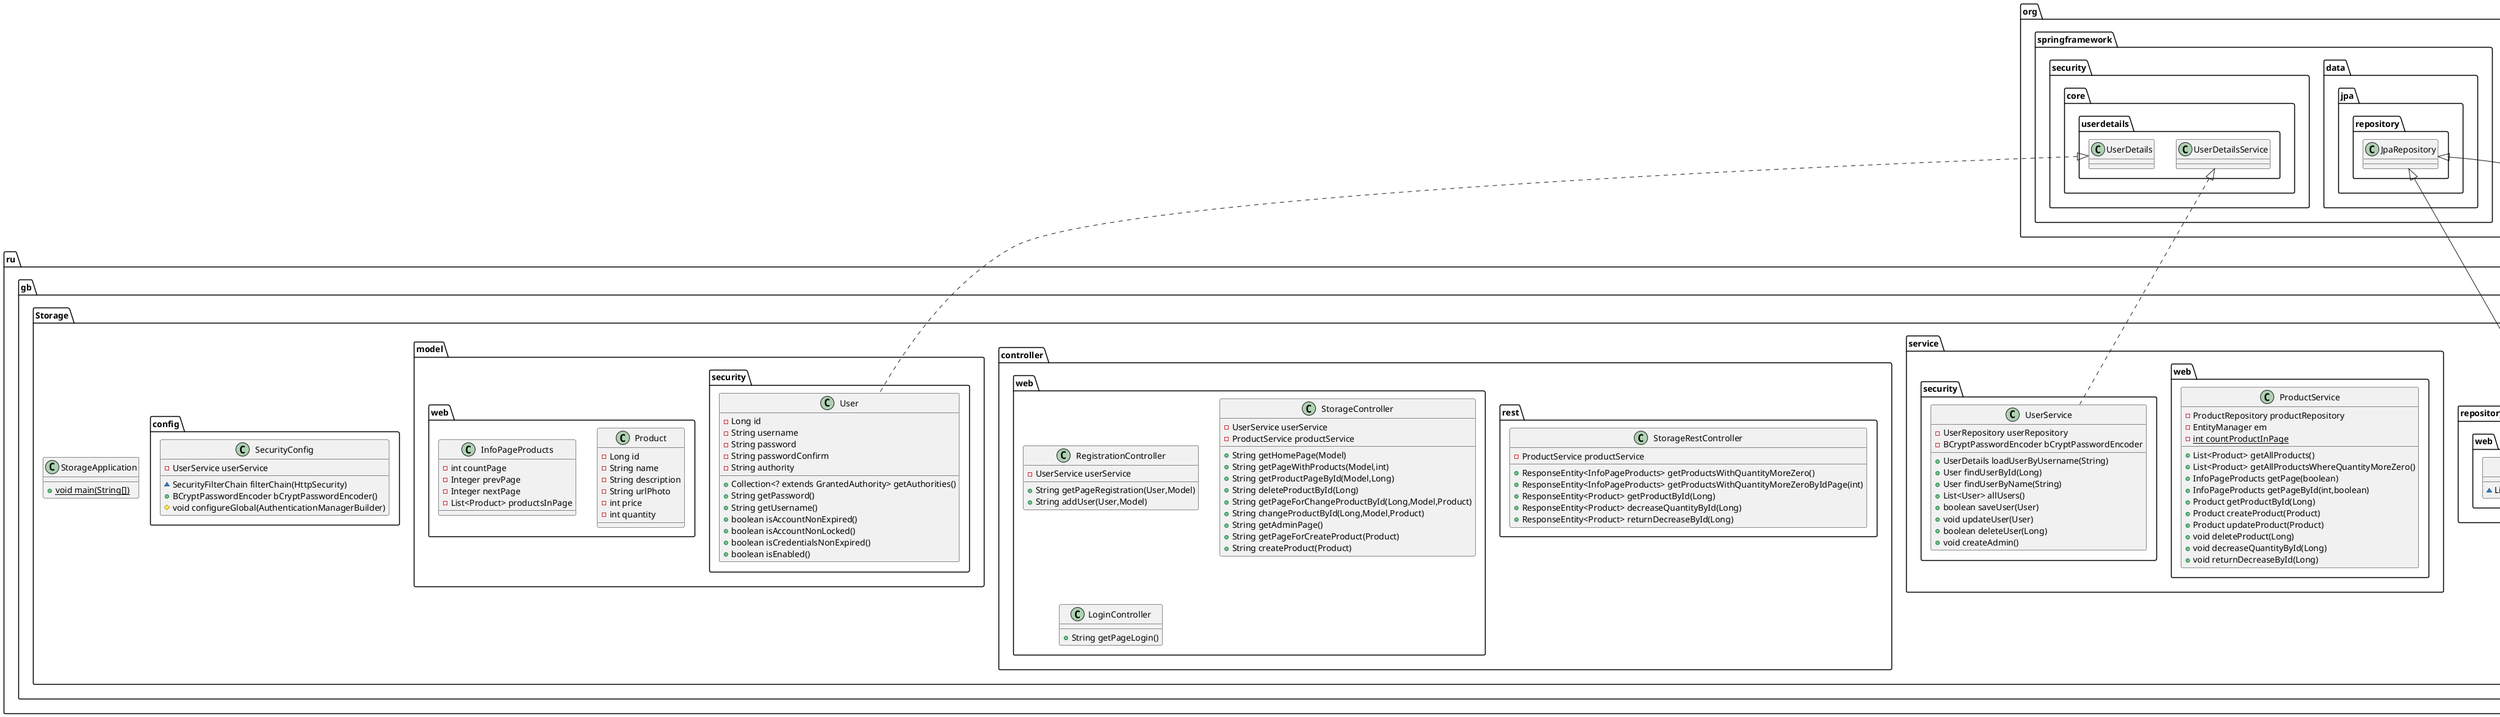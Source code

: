 @startuml
interface ru.gb.Storage.repository.security.UserRepository {
~ User findByUsername(String)
}

class ru.gb.Storage.service.web.ProductService {
- ProductRepository productRepository
- EntityManager em
- {static} int countProductInPage
+ List<Product> getAllProducts()
+ List<Product> getAllProductsWhereQuantityMoreZero()
+ InfoPageProducts getPage(boolean)
+ InfoPageProducts getPageById(int,boolean)
+ Product getProductById(Long)
+ Product createProduct(Product)
+ Product updateProduct(Product)
+ void deleteProduct(Long)
+ void decreaseQuantityById(Long)
+ void returnDecreaseById(Long)
}


class ru.gb.Storage.controller.rest.StorageRestController {
- ProductService productService
+ ResponseEntity<InfoPageProducts> getProductsWithQuantityMoreZero()
+ ResponseEntity<InfoPageProducts> getProductsWithQuantityMoreZeroByIdPage(int)
+ ResponseEntity<Product> getProductById(Long)
+ ResponseEntity<Product> decreaseQuantityById(Long)
+ ResponseEntity<Product> returnDecreaseById(Long)
}


class ru.gb.Storage.model.security.User {
- Long id
- String username
- String password
- String passwordConfirm
- String authority
+ Collection<? extends GrantedAuthority> getAuthorities()
+ String getPassword()
+ String getUsername()
+ boolean isAccountNonExpired()
+ boolean isAccountNonLocked()
+ boolean isCredentialsNonExpired()
+ boolean isEnabled()
}


class ru.gb.Storage.controller.web.RegistrationController {
- UserService userService
+ String getPageRegistration(User,Model)
+ String addUser(User,Model)
}


class ru.gb.Storage.config.SecurityConfig {
- UserService userService
~ SecurityFilterChain filterChain(HttpSecurity)
+ BCryptPasswordEncoder bCryptPasswordEncoder()
# void configureGlobal(AuthenticationManagerBuilder)
}


class ru.gb.Storage.controller.web.StorageController {
- UserService userService
- ProductService productService
+ String getHomePage(Model)
+ String getPageWithProducts(Model,int)
+ String getProductPageById(Model,Long)
+ String deleteProductById(Long)
+ String getPageForChangeProductById(Long,Model,Product)
+ String changeProductById(Long,Model,Product)
+ String getAdminPage()
+ String getPageForCreateProduct(Product)
+ String createProduct(Product)
}


class ru.gb.Storage.model.web.Product {
- Long id
- String name
- String description
- String urlPhoto
- int price
- int quantity
}

class ru.gb.Storage.service.security.UserService {
- UserRepository userRepository
- BCryptPasswordEncoder bCryptPasswordEncoder
+ UserDetails loadUserByUsername(String)
+ User findUserById(Long)
+ User findUserByName(String)
+ List<User> allUsers()
+ boolean saveUser(User)
+ void updateUser(User)
+ boolean deleteUser(Long)
+ void createAdmin()
}


class ru.gb.Storage.controller.web.LoginController {
+ String getPageLogin()
}

class ru.gb.Storage.model.web.InfoPageProducts {
- int countPage
- Integer prevPage
- Integer nextPage
- List<Product> productsInPage
}

class ru.gb.Storage.StorageApplication {
+ {static} void main(String[])
}

interface ru.gb.Storage.repository.web.ProductRepository {
~ List<Product> findAllWhereQuantityMoreZero()
}



org.springframework.data.jpa.repository.JpaRepository <|-- ru.gb.Storage.repository.security.UserRepository
org.springframework.security.core.userdetails.UserDetails <|.. ru.gb.Storage.model.security.User
org.springframework.security.core.userdetails.UserDetailsService <|.. ru.gb.Storage.service.security.UserService
org.springframework.data.jpa.repository.JpaRepository <|-- ru.gb.Storage.repository.web.ProductRepository
@enduml